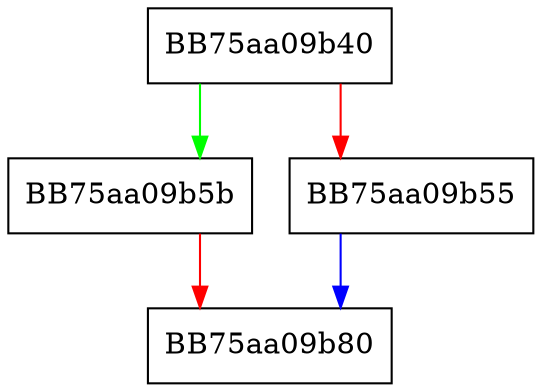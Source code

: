 digraph Read {
  node [shape="box"];
  graph [splines=ortho];
  BB75aa09b40 -> BB75aa09b5b [color="green"];
  BB75aa09b40 -> BB75aa09b55 [color="red"];
  BB75aa09b55 -> BB75aa09b80 [color="blue"];
  BB75aa09b5b -> BB75aa09b80 [color="red"];
}